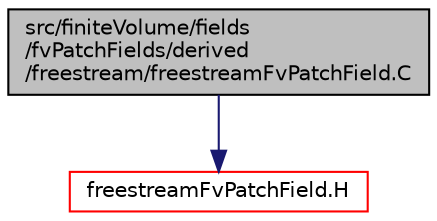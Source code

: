 digraph "src/finiteVolume/fields/fvPatchFields/derived/freestream/freestreamFvPatchField.C"
{
  bgcolor="transparent";
  edge [fontname="Helvetica",fontsize="10",labelfontname="Helvetica",labelfontsize="10"];
  node [fontname="Helvetica",fontsize="10",shape=record];
  Node1 [label="src/finiteVolume/fields\l/fvPatchFields/derived\l/freestream/freestreamFvPatchField.C",height=0.2,width=0.4,color="black", fillcolor="grey75", style="filled", fontcolor="black"];
  Node1 -> Node2 [color="midnightblue",fontsize="10",style="solid",fontname="Helvetica"];
  Node2 [label="freestreamFvPatchField.H",height=0.2,width=0.4,color="red",URL="$a05350.html"];
}
